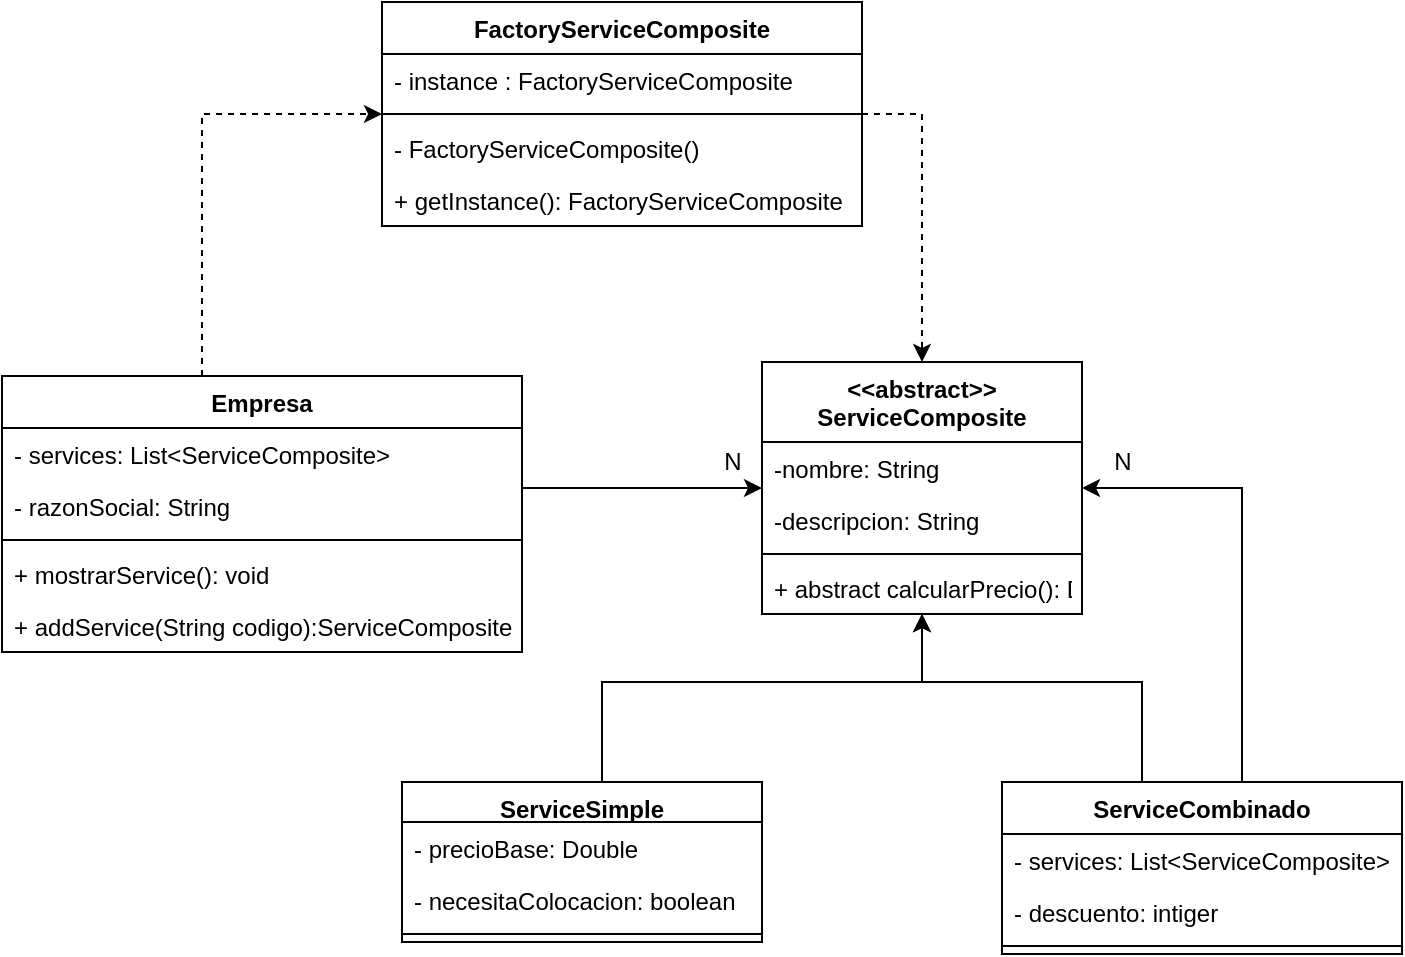 <mxfile version="20.3.6" type="github">
  <diagram id="C4_czdDHoemd65bDiTMe" name="Página-1">
    <mxGraphModel dx="1695" dy="1849" grid="1" gridSize="10" guides="1" tooltips="1" connect="1" arrows="1" fold="1" page="1" pageScale="1" pageWidth="827" pageHeight="1169" math="0" shadow="0">
      <root>
        <mxCell id="0" />
        <mxCell id="1" parent="0" />
        <mxCell id="oghLmfCXp2eNQxz2ITjJ-26" style="edgeStyle=orthogonalEdgeStyle;rounded=0;orthogonalLoop=1;jettySize=auto;html=1;" edge="1" parent="1" source="oghLmfCXp2eNQxz2ITjJ-1" target="oghLmfCXp2eNQxz2ITjJ-13">
          <mxGeometry relative="1" as="geometry">
            <Array as="points">
              <mxPoint x="410" y="153" />
              <mxPoint x="410" y="153" />
            </Array>
          </mxGeometry>
        </mxCell>
        <mxCell id="oghLmfCXp2eNQxz2ITjJ-39" style="edgeStyle=orthogonalEdgeStyle;rounded=0;orthogonalLoop=1;jettySize=auto;html=1;dashed=1;" edge="1" parent="1" source="oghLmfCXp2eNQxz2ITjJ-1" target="oghLmfCXp2eNQxz2ITjJ-31">
          <mxGeometry relative="1" as="geometry">
            <Array as="points">
              <mxPoint x="240" y="-34" />
            </Array>
          </mxGeometry>
        </mxCell>
        <mxCell id="oghLmfCXp2eNQxz2ITjJ-1" value="Empresa" style="swimlane;fontStyle=1;align=center;verticalAlign=top;childLayout=stackLayout;horizontal=1;startSize=26;horizontalStack=0;resizeParent=1;resizeParentMax=0;resizeLast=0;collapsible=1;marginBottom=0;" vertex="1" parent="1">
          <mxGeometry x="140" y="97" width="260" height="138" as="geometry" />
        </mxCell>
        <mxCell id="oghLmfCXp2eNQxz2ITjJ-27" value="- services: List&lt;ServiceComposite&gt;" style="text;strokeColor=none;fillColor=none;align=left;verticalAlign=top;spacingLeft=4;spacingRight=4;overflow=hidden;rotatable=0;points=[[0,0.5],[1,0.5]];portConstraint=eastwest;" vertex="1" parent="oghLmfCXp2eNQxz2ITjJ-1">
          <mxGeometry y="26" width="260" height="26" as="geometry" />
        </mxCell>
        <mxCell id="oghLmfCXp2eNQxz2ITjJ-2" value="- razonSocial: String" style="text;strokeColor=none;fillColor=none;align=left;verticalAlign=top;spacingLeft=4;spacingRight=4;overflow=hidden;rotatable=0;points=[[0,0.5],[1,0.5]];portConstraint=eastwest;" vertex="1" parent="oghLmfCXp2eNQxz2ITjJ-1">
          <mxGeometry y="52" width="260" height="26" as="geometry" />
        </mxCell>
        <mxCell id="oghLmfCXp2eNQxz2ITjJ-3" value="" style="line;strokeWidth=1;fillColor=none;align=left;verticalAlign=middle;spacingTop=-1;spacingLeft=3;spacingRight=3;rotatable=0;labelPosition=right;points=[];portConstraint=eastwest;strokeColor=inherit;" vertex="1" parent="oghLmfCXp2eNQxz2ITjJ-1">
          <mxGeometry y="78" width="260" height="8" as="geometry" />
        </mxCell>
        <mxCell id="oghLmfCXp2eNQxz2ITjJ-30" value="+ mostrarService(): void" style="text;strokeColor=none;fillColor=none;align=left;verticalAlign=top;spacingLeft=4;spacingRight=4;overflow=hidden;rotatable=0;points=[[0,0.5],[1,0.5]];portConstraint=eastwest;" vertex="1" parent="oghLmfCXp2eNQxz2ITjJ-1">
          <mxGeometry y="86" width="260" height="26" as="geometry" />
        </mxCell>
        <mxCell id="oghLmfCXp2eNQxz2ITjJ-4" value="+ addService(String codigo):ServiceComposite " style="text;strokeColor=none;fillColor=none;align=left;verticalAlign=top;spacingLeft=4;spacingRight=4;overflow=hidden;rotatable=0;points=[[0,0.5],[1,0.5]];portConstraint=eastwest;" vertex="1" parent="oghLmfCXp2eNQxz2ITjJ-1">
          <mxGeometry y="112" width="260" height="26" as="geometry" />
        </mxCell>
        <mxCell id="oghLmfCXp2eNQxz2ITjJ-23" style="edgeStyle=orthogonalEdgeStyle;rounded=0;orthogonalLoop=1;jettySize=auto;html=1;" edge="1" parent="1" source="oghLmfCXp2eNQxz2ITjJ-5" target="oghLmfCXp2eNQxz2ITjJ-13">
          <mxGeometry relative="1" as="geometry">
            <Array as="points">
              <mxPoint x="440" y="250" />
              <mxPoint x="600" y="250" />
            </Array>
          </mxGeometry>
        </mxCell>
        <mxCell id="oghLmfCXp2eNQxz2ITjJ-5" value="ServiceSimple" style="swimlane;fontStyle=1;align=center;verticalAlign=top;childLayout=stackLayout;horizontal=1;startSize=20;horizontalStack=0;resizeParent=1;resizeParentMax=0;resizeLast=0;collapsible=1;marginBottom=0;" vertex="1" parent="1">
          <mxGeometry x="340" y="300" width="180" height="80" as="geometry" />
        </mxCell>
        <mxCell id="oghLmfCXp2eNQxz2ITjJ-20" value="- precioBase: Double" style="text;strokeColor=none;fillColor=none;align=left;verticalAlign=top;spacingLeft=4;spacingRight=4;overflow=hidden;rotatable=0;points=[[0,0.5],[1,0.5]];portConstraint=eastwest;" vertex="1" parent="oghLmfCXp2eNQxz2ITjJ-5">
          <mxGeometry y="20" width="180" height="26" as="geometry" />
        </mxCell>
        <mxCell id="oghLmfCXp2eNQxz2ITjJ-6" value="- necesitaColocacion: boolean" style="text;strokeColor=none;fillColor=none;align=left;verticalAlign=top;spacingLeft=4;spacingRight=4;overflow=hidden;rotatable=0;points=[[0,0.5],[1,0.5]];portConstraint=eastwest;" vertex="1" parent="oghLmfCXp2eNQxz2ITjJ-5">
          <mxGeometry y="46" width="180" height="26" as="geometry" />
        </mxCell>
        <mxCell id="oghLmfCXp2eNQxz2ITjJ-7" value="" style="line;strokeWidth=1;fillColor=none;align=left;verticalAlign=middle;spacingTop=-1;spacingLeft=3;spacingRight=3;rotatable=0;labelPosition=right;points=[];portConstraint=eastwest;strokeColor=inherit;" vertex="1" parent="oghLmfCXp2eNQxz2ITjJ-5">
          <mxGeometry y="72" width="180" height="8" as="geometry" />
        </mxCell>
        <mxCell id="oghLmfCXp2eNQxz2ITjJ-22" style="edgeStyle=orthogonalEdgeStyle;rounded=0;orthogonalLoop=1;jettySize=auto;html=1;" edge="1" parent="1" source="oghLmfCXp2eNQxz2ITjJ-9" target="oghLmfCXp2eNQxz2ITjJ-13">
          <mxGeometry relative="1" as="geometry">
            <Array as="points">
              <mxPoint x="710" y="250" />
              <mxPoint x="600" y="250" />
            </Array>
          </mxGeometry>
        </mxCell>
        <mxCell id="oghLmfCXp2eNQxz2ITjJ-25" style="edgeStyle=orthogonalEdgeStyle;rounded=0;orthogonalLoop=1;jettySize=auto;html=1;" edge="1" parent="1" source="oghLmfCXp2eNQxz2ITjJ-9" target="oghLmfCXp2eNQxz2ITjJ-13">
          <mxGeometry relative="1" as="geometry">
            <Array as="points">
              <mxPoint x="760" y="153" />
            </Array>
          </mxGeometry>
        </mxCell>
        <mxCell id="oghLmfCXp2eNQxz2ITjJ-9" value="ServiceCombinado" style="swimlane;fontStyle=1;align=center;verticalAlign=top;childLayout=stackLayout;horizontal=1;startSize=26;horizontalStack=0;resizeParent=1;resizeParentMax=0;resizeLast=0;collapsible=1;marginBottom=0;" vertex="1" parent="1">
          <mxGeometry x="640" y="300" width="200" height="86" as="geometry" />
        </mxCell>
        <mxCell id="oghLmfCXp2eNQxz2ITjJ-24" value="- services: List&lt;ServiceComposite&gt;" style="text;strokeColor=none;fillColor=none;align=left;verticalAlign=top;spacingLeft=4;spacingRight=4;overflow=hidden;rotatable=0;points=[[0,0.5],[1,0.5]];portConstraint=eastwest;" vertex="1" parent="oghLmfCXp2eNQxz2ITjJ-9">
          <mxGeometry y="26" width="200" height="26" as="geometry" />
        </mxCell>
        <mxCell id="oghLmfCXp2eNQxz2ITjJ-21" value="- descuento: intiger" style="text;strokeColor=none;fillColor=none;align=left;verticalAlign=top;spacingLeft=4;spacingRight=4;overflow=hidden;rotatable=0;points=[[0,0.5],[1,0.5]];portConstraint=eastwest;" vertex="1" parent="oghLmfCXp2eNQxz2ITjJ-9">
          <mxGeometry y="52" width="200" height="26" as="geometry" />
        </mxCell>
        <mxCell id="oghLmfCXp2eNQxz2ITjJ-11" value="" style="line;strokeWidth=1;fillColor=none;align=left;verticalAlign=middle;spacingTop=-1;spacingLeft=3;spacingRight=3;rotatable=0;labelPosition=right;points=[];portConstraint=eastwest;strokeColor=inherit;" vertex="1" parent="oghLmfCXp2eNQxz2ITjJ-9">
          <mxGeometry y="78" width="200" height="8" as="geometry" />
        </mxCell>
        <mxCell id="oghLmfCXp2eNQxz2ITjJ-13" value="&lt;&lt;abstract&gt;&gt;&#xa;ServiceComposite" style="swimlane;fontStyle=1;align=center;verticalAlign=top;childLayout=stackLayout;horizontal=1;startSize=40;horizontalStack=0;resizeParent=1;resizeParentMax=0;resizeLast=0;collapsible=1;marginBottom=0;" vertex="1" parent="1">
          <mxGeometry x="520" y="90" width="160" height="126" as="geometry" />
        </mxCell>
        <mxCell id="oghLmfCXp2eNQxz2ITjJ-17" value="-nombre: String" style="text;strokeColor=none;fillColor=none;align=left;verticalAlign=top;spacingLeft=4;spacingRight=4;overflow=hidden;rotatable=0;points=[[0,0.5],[1,0.5]];portConstraint=eastwest;" vertex="1" parent="oghLmfCXp2eNQxz2ITjJ-13">
          <mxGeometry y="40" width="160" height="26" as="geometry" />
        </mxCell>
        <mxCell id="oghLmfCXp2eNQxz2ITjJ-18" value="-descripcion: String" style="text;strokeColor=none;fillColor=none;align=left;verticalAlign=top;spacingLeft=4;spacingRight=4;overflow=hidden;rotatable=0;points=[[0,0.5],[1,0.5]];portConstraint=eastwest;" vertex="1" parent="oghLmfCXp2eNQxz2ITjJ-13">
          <mxGeometry y="66" width="160" height="26" as="geometry" />
        </mxCell>
        <mxCell id="oghLmfCXp2eNQxz2ITjJ-15" value="" style="line;strokeWidth=1;fillColor=none;align=left;verticalAlign=middle;spacingTop=-1;spacingLeft=3;spacingRight=3;rotatable=0;labelPosition=right;points=[];portConstraint=eastwest;strokeColor=inherit;" vertex="1" parent="oghLmfCXp2eNQxz2ITjJ-13">
          <mxGeometry y="92" width="160" height="8" as="geometry" />
        </mxCell>
        <mxCell id="oghLmfCXp2eNQxz2ITjJ-16" value="+ abstract calcularPrecio(): Double" style="text;strokeColor=none;fillColor=none;align=left;verticalAlign=top;spacingLeft=4;spacingRight=4;overflow=hidden;rotatable=0;points=[[0,0.5],[1,0.5]];portConstraint=eastwest;" vertex="1" parent="oghLmfCXp2eNQxz2ITjJ-13">
          <mxGeometry y="100" width="160" height="26" as="geometry" />
        </mxCell>
        <mxCell id="oghLmfCXp2eNQxz2ITjJ-28" value="N" style="text;html=1;align=center;verticalAlign=middle;resizable=0;points=[];autosize=1;strokeColor=none;fillColor=none;" vertex="1" parent="1">
          <mxGeometry x="685" y="125" width="30" height="30" as="geometry" />
        </mxCell>
        <mxCell id="oghLmfCXp2eNQxz2ITjJ-29" value="N" style="text;html=1;align=center;verticalAlign=middle;resizable=0;points=[];autosize=1;strokeColor=none;fillColor=none;" vertex="1" parent="1">
          <mxGeometry x="490" y="125" width="30" height="30" as="geometry" />
        </mxCell>
        <mxCell id="oghLmfCXp2eNQxz2ITjJ-38" style="edgeStyle=orthogonalEdgeStyle;rounded=0;orthogonalLoop=1;jettySize=auto;html=1;dashed=1;" edge="1" parent="1" source="oghLmfCXp2eNQxz2ITjJ-31" target="oghLmfCXp2eNQxz2ITjJ-13">
          <mxGeometry relative="1" as="geometry">
            <Array as="points">
              <mxPoint x="600" y="-34" />
            </Array>
          </mxGeometry>
        </mxCell>
        <mxCell id="oghLmfCXp2eNQxz2ITjJ-31" value="FactoryServiceComposite" style="swimlane;fontStyle=1;align=center;verticalAlign=top;childLayout=stackLayout;horizontal=1;startSize=26;horizontalStack=0;resizeParent=1;resizeParentMax=0;resizeLast=0;collapsible=1;marginBottom=0;" vertex="1" parent="1">
          <mxGeometry x="330" y="-90" width="240" height="112" as="geometry" />
        </mxCell>
        <mxCell id="oghLmfCXp2eNQxz2ITjJ-35" value="- instance : FactoryServiceComposite" style="text;strokeColor=none;fillColor=none;align=left;verticalAlign=top;spacingLeft=4;spacingRight=4;overflow=hidden;rotatable=0;points=[[0,0.5],[1,0.5]];portConstraint=eastwest;" vertex="1" parent="oghLmfCXp2eNQxz2ITjJ-31">
          <mxGeometry y="26" width="240" height="26" as="geometry" />
        </mxCell>
        <mxCell id="oghLmfCXp2eNQxz2ITjJ-33" value="" style="line;strokeWidth=1;fillColor=none;align=left;verticalAlign=middle;spacingTop=-1;spacingLeft=3;spacingRight=3;rotatable=0;labelPosition=right;points=[];portConstraint=eastwest;strokeColor=inherit;" vertex="1" parent="oghLmfCXp2eNQxz2ITjJ-31">
          <mxGeometry y="52" width="240" height="8" as="geometry" />
        </mxCell>
        <mxCell id="oghLmfCXp2eNQxz2ITjJ-36" value="- FactoryServiceComposite()" style="text;strokeColor=none;fillColor=none;align=left;verticalAlign=top;spacingLeft=4;spacingRight=4;overflow=hidden;rotatable=0;points=[[0,0.5],[1,0.5]];portConstraint=eastwest;" vertex="1" parent="oghLmfCXp2eNQxz2ITjJ-31">
          <mxGeometry y="60" width="240" height="26" as="geometry" />
        </mxCell>
        <mxCell id="oghLmfCXp2eNQxz2ITjJ-34" value="+ getInstance(): FactoryServiceComposite" style="text;strokeColor=none;fillColor=none;align=left;verticalAlign=top;spacingLeft=4;spacingRight=4;overflow=hidden;rotatable=0;points=[[0,0.5],[1,0.5]];portConstraint=eastwest;" vertex="1" parent="oghLmfCXp2eNQxz2ITjJ-31">
          <mxGeometry y="86" width="240" height="26" as="geometry" />
        </mxCell>
      </root>
    </mxGraphModel>
  </diagram>
</mxfile>
